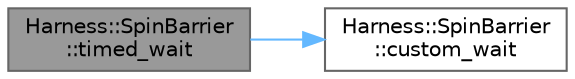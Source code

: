 digraph "Harness::SpinBarrier::timed_wait"
{
 // LATEX_PDF_SIZE
  bgcolor="transparent";
  edge [fontname=Helvetica,fontsize=10,labelfontname=Helvetica,labelfontsize=10];
  node [fontname=Helvetica,fontsize=10,shape=box,height=0.2,width=0.4];
  rankdir="LR";
  Node1 [id="Node000001",label="Harness::SpinBarrier\l::timed_wait",height=0.2,width=0.4,color="gray40", fillcolor="grey60", style="filled", fontcolor="black",tooltip=" "];
  Node1 -> Node2 [id="edge1_Node000001_Node000002",color="steelblue1",style="solid",tooltip=" "];
  Node2 [id="Node000002",label="Harness::SpinBarrier\l::custom_wait",height=0.2,width=0.4,color="grey40", fillcolor="white", style="filled",URL="$class_harness_1_1_spin_barrier.html#ab3da5fe87e4dec7287a09a3ec3940a57",tooltip=" "];
}
